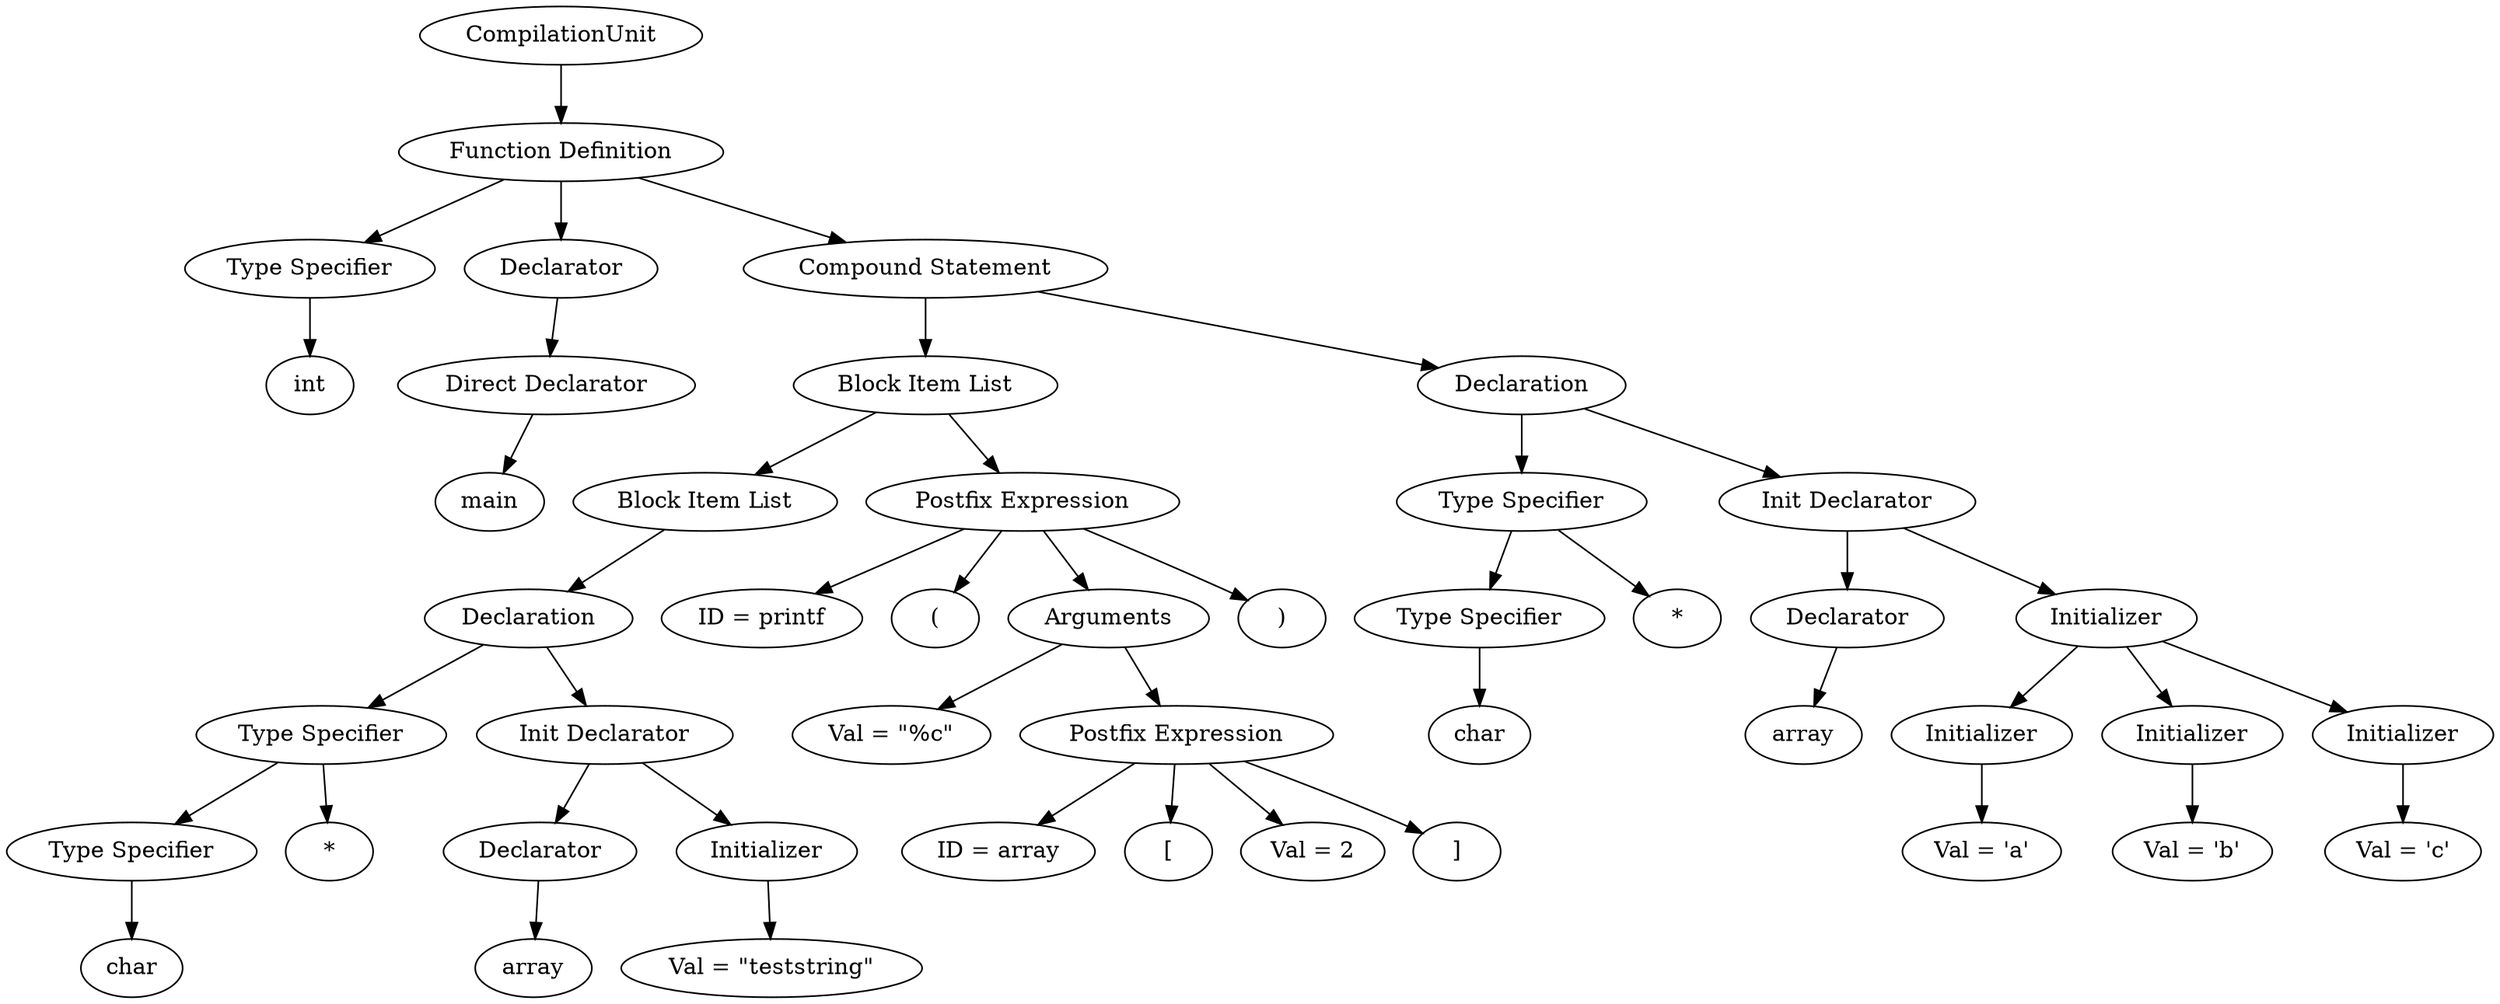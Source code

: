 digraph G {
		Q0[label="CompilationUnit"];
		Q0 -> Q1
		Q1[label="Function Definition"];
		Q1 -> Q2
		Q2[label="Type Specifier"];
		Q2 -> Q3
		Q3[label="int"];
		Q1 -> Q4
		Q4[label="Declarator"];
		Q4 -> Q5
		Q5[label="Direct Declarator"];
		Q5 -> Q6
		Q6[label="main"];
		Q1 -> Q7
		Q7[label="Compound Statement"];
		Q7 -> Q8
		Q8[label="Block Item List"];
		Q8 -> Q9
		Q9[label="Block Item List"];
		Q9 -> Q10
		Q10[label="Declaration"];
		Q10 -> Q11
		Q11[label="Type Specifier"];
		Q11 -> Q12
		Q12[label="Type Specifier"];
		Q12 -> Q13
		Q13[label="char"];
		Q11 -> Q14
		Q14[label="*"];
		Q10 -> Q15
		Q15[label="Init Declarator"];
		Q15 -> Q16
		Q16[label="Declarator"];
		Q16 -> Q17
		Q17[label="array"];
		Q15 -> Q18
		Q18[label="Initializer"];
		Q18 -> Q19
		Q19[label="Val = \"teststring\""];
		Q8 -> Q20
		Q20[label="Postfix Expression"];
		Q20 -> Q21
		Q21[label="ID = printf"];
		Q20 -> Q22
		Q22[label="("];
		Q20 -> Q23
		Q23[label="Arguments"];
		Q23 -> Q24
		Q24[label="Val = \"%c\""];
		Q23 -> Q25
		Q25[label="Postfix Expression"];
		Q25 -> Q26
		Q26[label="ID = array"];
		Q25 -> Q27
		Q27[label="["];
		Q25 -> Q28
		Q28[label="Val = 2"];
		Q25 -> Q29
		Q29[label="]"];
		Q20 -> Q30
		Q30[label=")"];
		Q7 -> Q31
		Q31[label="Declaration"];
		Q31 -> Q32
		Q32[label="Type Specifier"];
		Q32 -> Q33
		Q33[label="Type Specifier"];
		Q33 -> Q34
		Q34[label="char"];
		Q32 -> Q35
		Q35[label="*"];
		Q31 -> Q36
		Q36[label="Init Declarator"];
		Q36 -> Q37
		Q37[label="Declarator"];
		Q37 -> Q38
		Q38[label="array"];
		Q36 -> Q39
		Q39[label="Initializer"];
		Q39 -> Q40
		Q40[label="Initializer"];
		Q40 -> Q41
		Q41[label="Val = 'a'"];
		Q39 -> Q42
		Q42[label="Initializer"];
		Q42 -> Q43
		Q43[label="Val = 'b'"];
		Q39 -> Q44
		Q44[label="Initializer"];
		Q44 -> Q45
		Q45[label="Val = 'c'"];
		
}